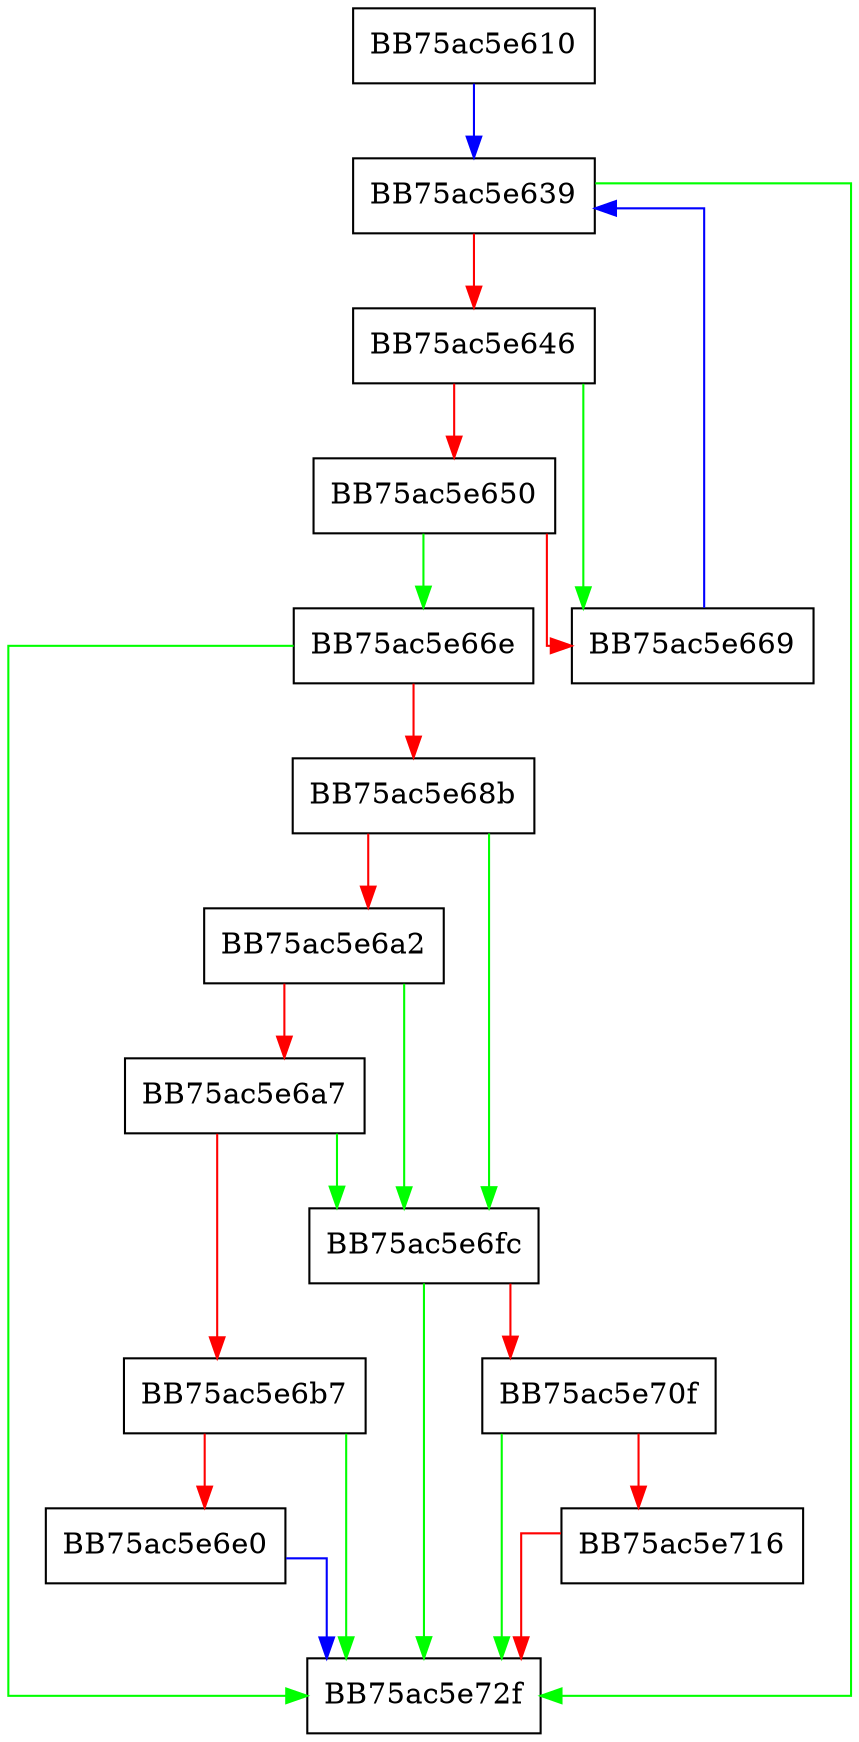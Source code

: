 digraph pklite_decrypt_114 {
  node [shape="box"];
  graph [splines=ortho];
  BB75ac5e610 -> BB75ac5e639 [color="blue"];
  BB75ac5e639 -> BB75ac5e72f [color="green"];
  BB75ac5e639 -> BB75ac5e646 [color="red"];
  BB75ac5e646 -> BB75ac5e669 [color="green"];
  BB75ac5e646 -> BB75ac5e650 [color="red"];
  BB75ac5e650 -> BB75ac5e66e [color="green"];
  BB75ac5e650 -> BB75ac5e669 [color="red"];
  BB75ac5e669 -> BB75ac5e639 [color="blue"];
  BB75ac5e66e -> BB75ac5e72f [color="green"];
  BB75ac5e66e -> BB75ac5e68b [color="red"];
  BB75ac5e68b -> BB75ac5e6fc [color="green"];
  BB75ac5e68b -> BB75ac5e6a2 [color="red"];
  BB75ac5e6a2 -> BB75ac5e6fc [color="green"];
  BB75ac5e6a2 -> BB75ac5e6a7 [color="red"];
  BB75ac5e6a7 -> BB75ac5e6fc [color="green"];
  BB75ac5e6a7 -> BB75ac5e6b7 [color="red"];
  BB75ac5e6b7 -> BB75ac5e72f [color="green"];
  BB75ac5e6b7 -> BB75ac5e6e0 [color="red"];
  BB75ac5e6e0 -> BB75ac5e72f [color="blue"];
  BB75ac5e6fc -> BB75ac5e72f [color="green"];
  BB75ac5e6fc -> BB75ac5e70f [color="red"];
  BB75ac5e70f -> BB75ac5e72f [color="green"];
  BB75ac5e70f -> BB75ac5e716 [color="red"];
  BB75ac5e716 -> BB75ac5e72f [color="red"];
}